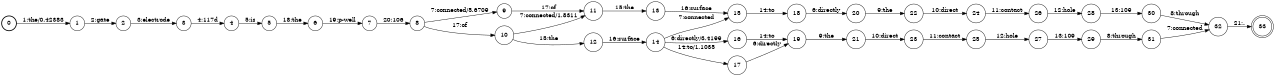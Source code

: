 digraph FST {
rankdir = LR;
size = "8.5,11";
label = "";
center = 1;
orientation = Portrait;
ranksep = "0.4";
nodesep = "0.25";
0 [label = "0", shape = circle, style = bold, fontsize = 14]
	0 -> 1 [label = "1:the/0.42383", fontsize = 14];
1 [label = "1", shape = circle, style = solid, fontsize = 14]
	1 -> 2 [label = "2:gate", fontsize = 14];
2 [label = "2", shape = circle, style = solid, fontsize = 14]
	2 -> 3 [label = "3:electrode", fontsize = 14];
3 [label = "3", shape = circle, style = solid, fontsize = 14]
	3 -> 4 [label = "4:117d", fontsize = 14];
4 [label = "4", shape = circle, style = solid, fontsize = 14]
	4 -> 5 [label = "5:is", fontsize = 14];
5 [label = "5", shape = circle, style = solid, fontsize = 14]
	5 -> 6 [label = "18:the", fontsize = 14];
6 [label = "6", shape = circle, style = solid, fontsize = 14]
	6 -> 7 [label = "19:p-well", fontsize = 14];
7 [label = "7", shape = circle, style = solid, fontsize = 14]
	7 -> 8 [label = "20:106", fontsize = 14];
8 [label = "8", shape = circle, style = solid, fontsize = 14]
	8 -> 9 [label = "7:connected/5.6709", fontsize = 14];
	8 -> 10 [label = "17:of", fontsize = 14];
9 [label = "9", shape = circle, style = solid, fontsize = 14]
	9 -> 11 [label = "17:of", fontsize = 14];
10 [label = "10", shape = circle, style = solid, fontsize = 14]
	10 -> 12 [label = "15:the", fontsize = 14];
	10 -> 11 [label = "7:connected/1.8311", fontsize = 14];
11 [label = "11", shape = circle, style = solid, fontsize = 14]
	11 -> 13 [label = "15:the", fontsize = 14];
12 [label = "12", shape = circle, style = solid, fontsize = 14]
	12 -> 14 [label = "16:surface", fontsize = 14];
13 [label = "13", shape = circle, style = solid, fontsize = 14]
	13 -> 15 [label = "16:surface", fontsize = 14];
14 [label = "14", shape = circle, style = solid, fontsize = 14]
	14 -> 16 [label = "6:directly/3.4199", fontsize = 14];
	14 -> 15 [label = "7:connected", fontsize = 14];
	14 -> 17 [label = "14:to/1.1035", fontsize = 14];
15 [label = "15", shape = circle, style = solid, fontsize = 14]
	15 -> 18 [label = "14:to", fontsize = 14];
16 [label = "16", shape = circle, style = solid, fontsize = 14]
	16 -> 19 [label = "14:to", fontsize = 14];
17 [label = "17", shape = circle, style = solid, fontsize = 14]
	17 -> 19 [label = "6:directly", fontsize = 14];
18 [label = "18", shape = circle, style = solid, fontsize = 14]
	18 -> 20 [label = "6:directly", fontsize = 14];
19 [label = "19", shape = circle, style = solid, fontsize = 14]
	19 -> 21 [label = "9:the", fontsize = 14];
20 [label = "20", shape = circle, style = solid, fontsize = 14]
	20 -> 22 [label = "9:the", fontsize = 14];
21 [label = "21", shape = circle, style = solid, fontsize = 14]
	21 -> 23 [label = "10:direct", fontsize = 14];
22 [label = "22", shape = circle, style = solid, fontsize = 14]
	22 -> 24 [label = "10:direct", fontsize = 14];
23 [label = "23", shape = circle, style = solid, fontsize = 14]
	23 -> 25 [label = "11:contact", fontsize = 14];
24 [label = "24", shape = circle, style = solid, fontsize = 14]
	24 -> 26 [label = "11:contact", fontsize = 14];
25 [label = "25", shape = circle, style = solid, fontsize = 14]
	25 -> 27 [label = "12:hole", fontsize = 14];
26 [label = "26", shape = circle, style = solid, fontsize = 14]
	26 -> 28 [label = "12:hole", fontsize = 14];
27 [label = "27", shape = circle, style = solid, fontsize = 14]
	27 -> 29 [label = "13:109", fontsize = 14];
28 [label = "28", shape = circle, style = solid, fontsize = 14]
	28 -> 30 [label = "13:109", fontsize = 14];
29 [label = "29", shape = circle, style = solid, fontsize = 14]
	29 -> 31 [label = "8:through", fontsize = 14];
30 [label = "30", shape = circle, style = solid, fontsize = 14]
	30 -> 32 [label = "8:through", fontsize = 14];
31 [label = "31", shape = circle, style = solid, fontsize = 14]
	31 -> 32 [label = "7:connected", fontsize = 14];
32 [label = "32", shape = circle, style = solid, fontsize = 14]
	32 -> 33 [label = "21:.", fontsize = 14];
33 [label = "33", shape = doublecircle, style = solid, fontsize = 14]
}
